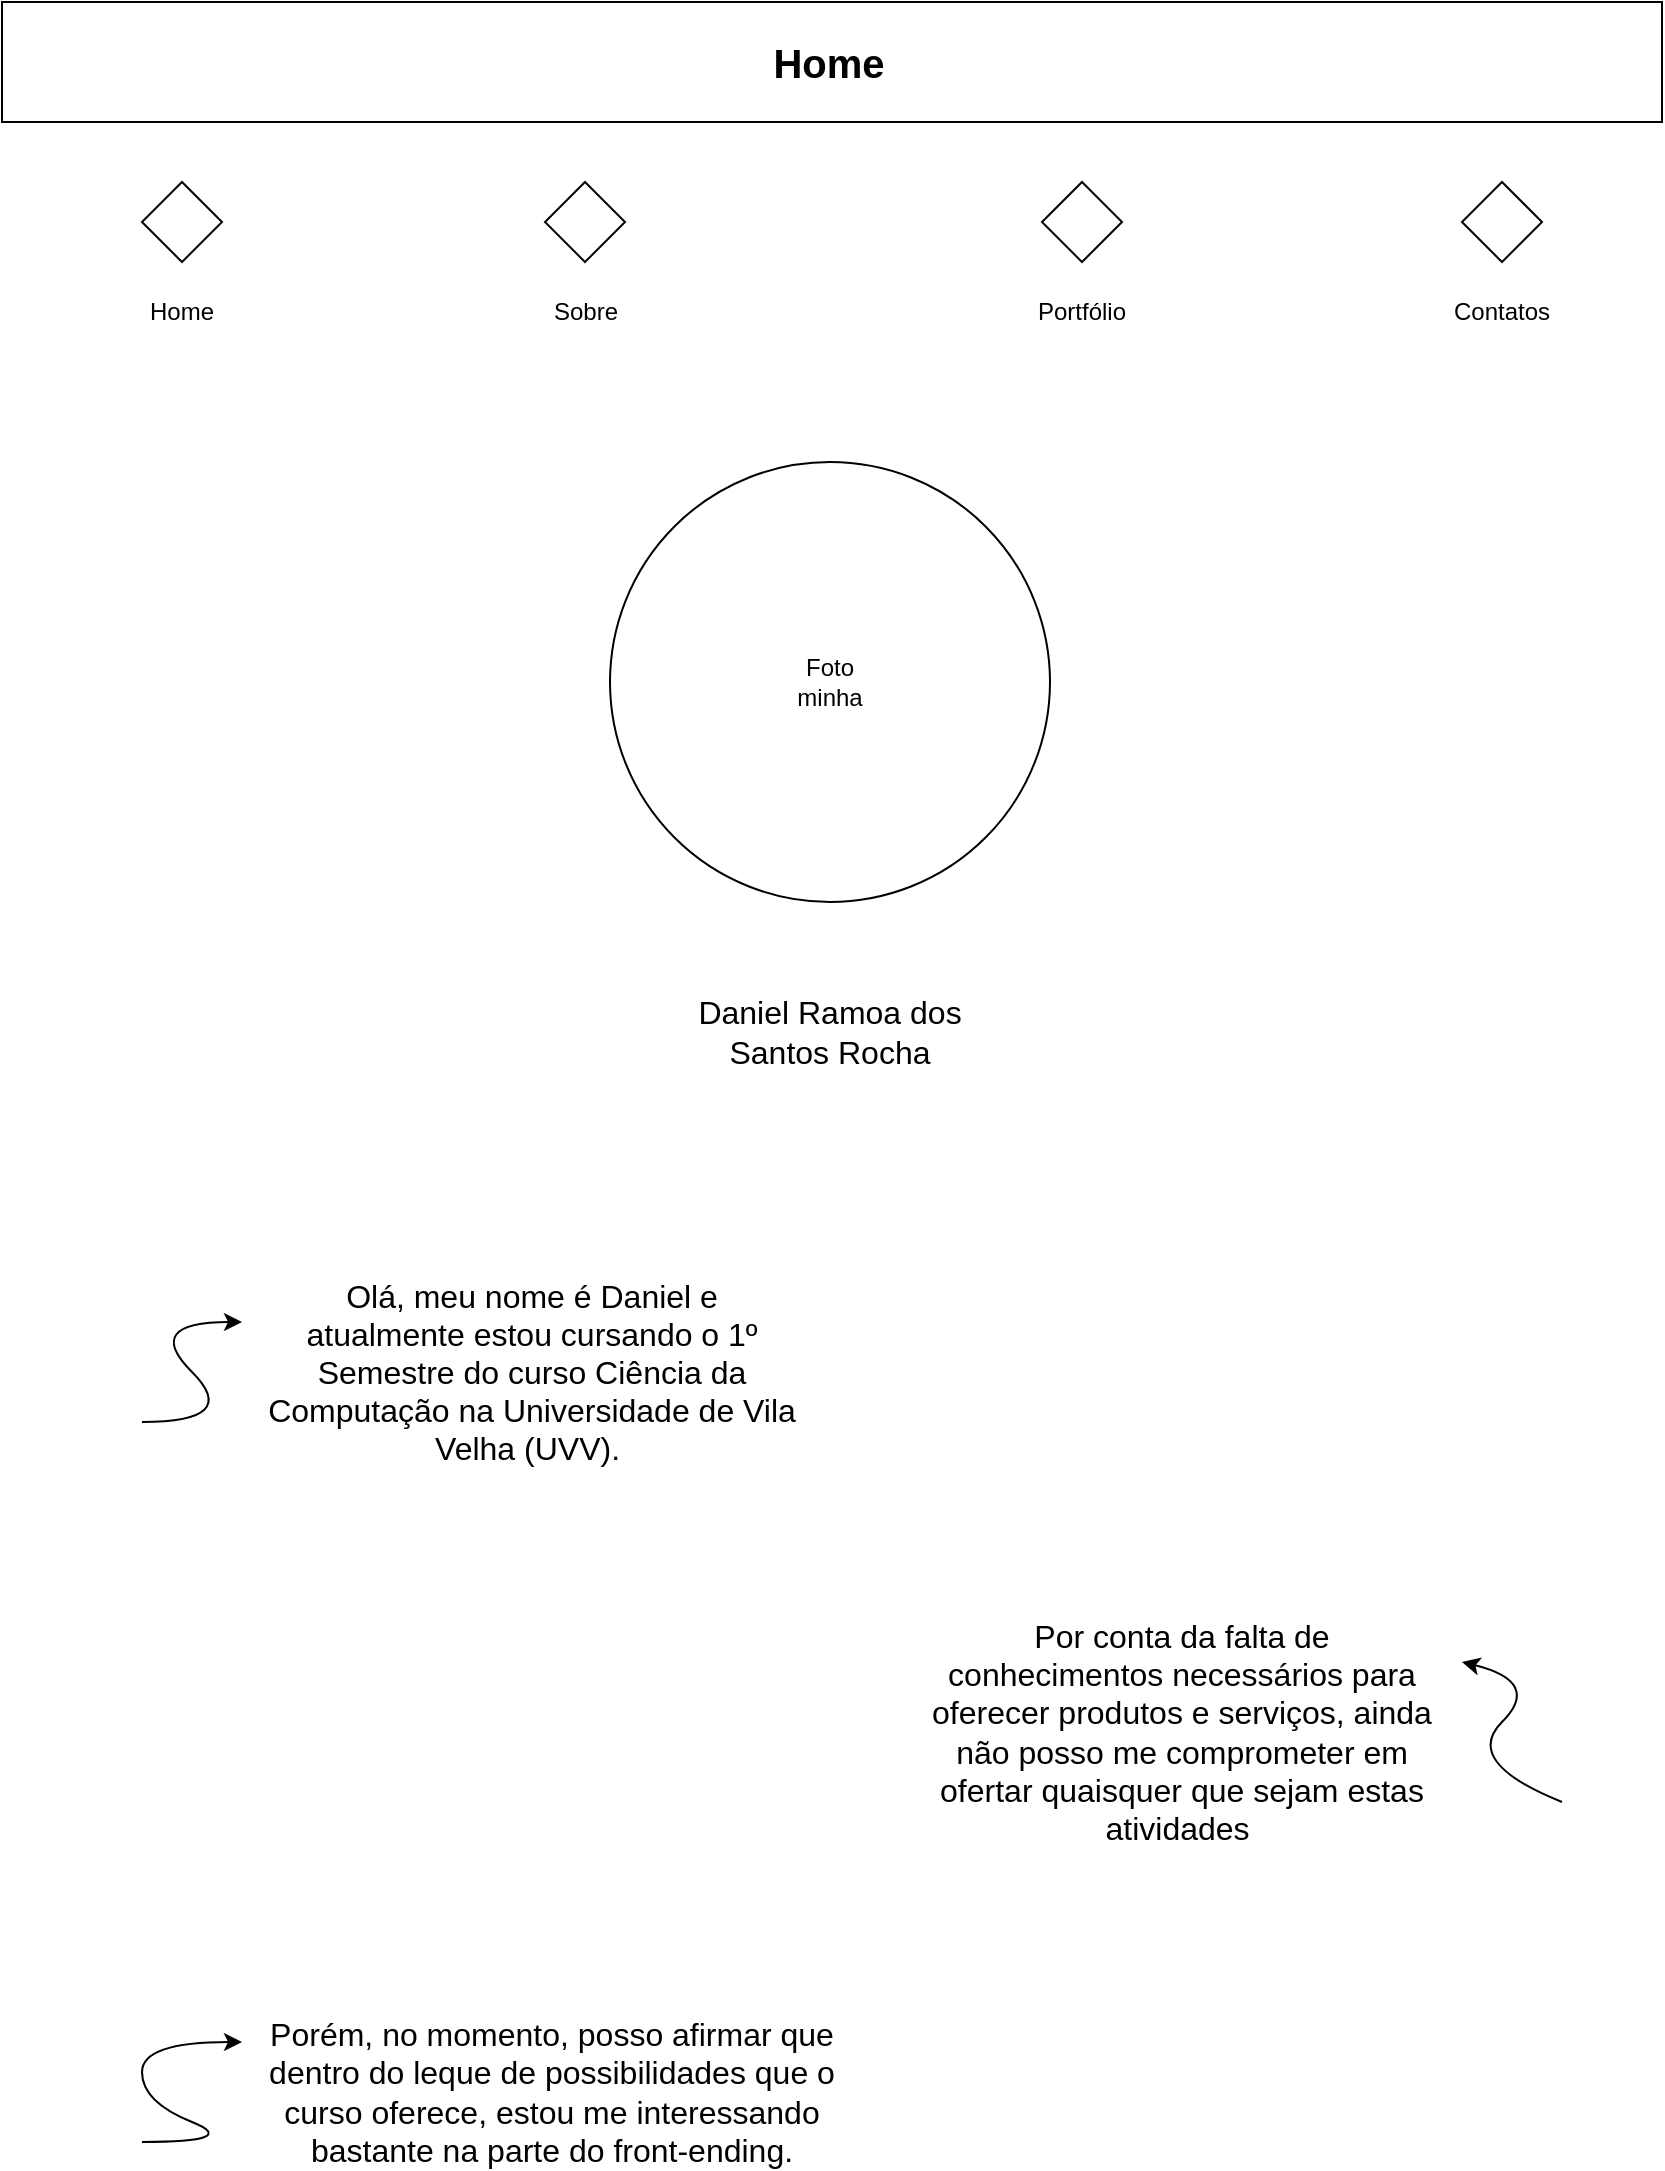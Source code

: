 <mxfile version="24.7.8" pages="4">
  <diagram name="Home" id="0M3PWV4N1hvaJ91ZI4oT">
    <mxGraphModel dx="996" dy="522" grid="1" gridSize="10" guides="1" tooltips="1" connect="1" arrows="1" fold="1" page="1" pageScale="1" pageWidth="827" pageHeight="1169" math="0" shadow="0">
      <root>
        <mxCell id="0" />
        <mxCell id="1" parent="0" />
        <mxCell id="ut1JCKEDM2ATsum3ZU6a-10" value="&lt;font style=&quot;font-size: 16px;&quot;&gt;Daniel Ramoa dos Santos Rocha&lt;/font&gt;" style="text;html=1;align=center;verticalAlign=middle;whiteSpace=wrap;rounded=0;" parent="1" vertex="1">
          <mxGeometry x="340.25" y="500" width="147.5" height="30" as="geometry" />
        </mxCell>
        <mxCell id="ut1JCKEDM2ATsum3ZU6a-22" value="" style="group" parent="1" vertex="1" connectable="0">
          <mxGeometry x="304" y="230" width="220" height="220" as="geometry" />
        </mxCell>
        <mxCell id="ut1JCKEDM2ATsum3ZU6a-8" value="" style="ellipse;whiteSpace=wrap;html=1;aspect=fixed;" parent="ut1JCKEDM2ATsum3ZU6a-22" vertex="1">
          <mxGeometry width="220" height="220" as="geometry" />
        </mxCell>
        <mxCell id="ut1JCKEDM2ATsum3ZU6a-9" value="Foto minha" style="text;html=1;align=center;verticalAlign=middle;whiteSpace=wrap;rounded=0;" parent="ut1JCKEDM2ATsum3ZU6a-22" vertex="1">
          <mxGeometry x="80" y="95" width="60" height="30" as="geometry" />
        </mxCell>
        <mxCell id="ut1JCKEDM2ATsum3ZU6a-23" value="&lt;span style=&quot;font-size: 16px;&quot;&gt;Olá, meu nome é Daniel e atualmente estou cursando o 1º Semestre do curso Ciência da Computação na Universidade de Vila Velha (UVV).&amp;nbsp;&lt;/span&gt;" style="text;html=1;align=center;verticalAlign=middle;whiteSpace=wrap;rounded=0;" parent="1" vertex="1">
          <mxGeometry x="130" y="670" width="270" height="30" as="geometry" />
        </mxCell>
        <mxCell id="ut1JCKEDM2ATsum3ZU6a-26" value="" style="curved=1;endArrow=classic;html=1;rounded=0;" parent="1" edge="1">
          <mxGeometry width="50" height="50" relative="1" as="geometry">
            <mxPoint x="70" y="710" as="sourcePoint" />
            <mxPoint x="120" y="660" as="targetPoint" />
            <Array as="points">
              <mxPoint x="120" y="710" />
              <mxPoint x="70" y="660" />
            </Array>
          </mxGeometry>
        </mxCell>
        <mxCell id="ut1JCKEDM2ATsum3ZU6a-27" value="" style="curved=1;endArrow=classic;html=1;rounded=0;" parent="1" edge="1">
          <mxGeometry width="50" height="50" relative="1" as="geometry">
            <mxPoint x="780" y="900" as="sourcePoint" />
            <mxPoint x="730" y="830" as="targetPoint" />
            <Array as="points">
              <mxPoint x="730" y="880" />
              <mxPoint x="770" y="840" />
            </Array>
          </mxGeometry>
        </mxCell>
        <mxCell id="ut1JCKEDM2ATsum3ZU6a-29" value="&lt;span style=&quot;font-size: 16px;&quot;&gt;Por conta da falta de conhecimentos necessários para oferecer produtos e serviços, ainda não posso me comprometer em ofertar quaisquer que sejam estas atividades&amp;nbsp;&lt;/span&gt;" style="text;html=1;align=center;verticalAlign=middle;whiteSpace=wrap;rounded=0;" parent="1" vertex="1">
          <mxGeometry x="460" y="850" width="260" height="30" as="geometry" />
        </mxCell>
        <mxCell id="ut1JCKEDM2ATsum3ZU6a-30" value="" style="curved=1;endArrow=classic;html=1;rounded=0;" parent="1" edge="1">
          <mxGeometry width="50" height="50" relative="1" as="geometry">
            <mxPoint x="70" y="1070" as="sourcePoint" />
            <mxPoint x="120" y="1020" as="targetPoint" />
            <Array as="points">
              <mxPoint x="120" y="1070" />
              <mxPoint x="70" y="1050" />
              <mxPoint x="70" y="1020" />
            </Array>
          </mxGeometry>
        </mxCell>
        <mxCell id="ut1JCKEDM2ATsum3ZU6a-32" value="&lt;span style=&quot;font-size: 16px;&quot;&gt;Porém, no momento, posso afirmar que dentro do leque de possibilidades que o curso oferece, estou me interessando bastante na parte do front-ending.&lt;/span&gt;" style="text;html=1;align=center;verticalAlign=middle;whiteSpace=wrap;rounded=0;" parent="1" vertex="1">
          <mxGeometry x="130" y="1030" width="290" height="30" as="geometry" />
        </mxCell>
        <mxCell id="uEpfXWKd6XvdAi7CW4_I-1" value="" style="group" vertex="1" connectable="0" parent="1">
          <mxGeometry width="830" height="60" as="geometry" />
        </mxCell>
        <mxCell id="ut1JCKEDM2ATsum3ZU6a-1" value="" style="rounded=0;whiteSpace=wrap;html=1;" parent="uEpfXWKd6XvdAi7CW4_I-1" vertex="1">
          <mxGeometry width="830" height="60" as="geometry" />
        </mxCell>
        <mxCell id="ut1JCKEDM2ATsum3ZU6a-11" value="&lt;span style=&quot;font-size: 20px;&quot;&gt;&lt;b&gt;Home&lt;/b&gt;&lt;/span&gt;" style="text;html=1;align=center;verticalAlign=middle;whiteSpace=wrap;rounded=0;" parent="uEpfXWKd6XvdAi7CW4_I-1" vertex="1">
          <mxGeometry x="311" y="15" width="205" height="30" as="geometry" />
        </mxCell>
        <mxCell id="-E_BbA8J___XIg8cAYq6-1" value="" style="group" vertex="1" connectable="0" parent="1">
          <mxGeometry x="60" y="90" width="720" height="80" as="geometry" />
        </mxCell>
        <mxCell id="ut1JCKEDM2ATsum3ZU6a-13" value="" style="rhombus;whiteSpace=wrap;html=1;" parent="-E_BbA8J___XIg8cAYq6-1" vertex="1">
          <mxGeometry x="211.5" width="40" height="40" as="geometry" />
        </mxCell>
        <mxCell id="ut1JCKEDM2ATsum3ZU6a-14" value="" style="rhombus;whiteSpace=wrap;html=1;" parent="-E_BbA8J___XIg8cAYq6-1" vertex="1">
          <mxGeometry x="460" width="40" height="40" as="geometry" />
        </mxCell>
        <mxCell id="ut1JCKEDM2ATsum3ZU6a-15" value="" style="rhombus;whiteSpace=wrap;html=1;" parent="-E_BbA8J___XIg8cAYq6-1" vertex="1">
          <mxGeometry x="670" width="40" height="40" as="geometry" />
        </mxCell>
        <mxCell id="ut1JCKEDM2ATsum3ZU6a-17" value="" style="rhombus;whiteSpace=wrap;html=1;" parent="-E_BbA8J___XIg8cAYq6-1" vertex="1">
          <mxGeometry x="10" width="40" height="40" as="geometry" />
        </mxCell>
        <mxCell id="ut1JCKEDM2ATsum3ZU6a-18" value="Home" style="text;html=1;align=center;verticalAlign=middle;whiteSpace=wrap;rounded=0;" parent="-E_BbA8J___XIg8cAYq6-1" vertex="1">
          <mxGeometry y="50" width="60" height="30" as="geometry" />
        </mxCell>
        <mxCell id="ut1JCKEDM2ATsum3ZU6a-19" value="Sobre" style="text;html=1;align=center;verticalAlign=middle;whiteSpace=wrap;rounded=0;" parent="-E_BbA8J___XIg8cAYq6-1" vertex="1">
          <mxGeometry x="201.5" y="50" width="60" height="30" as="geometry" />
        </mxCell>
        <mxCell id="ut1JCKEDM2ATsum3ZU6a-20" value="Portfólio" style="text;html=1;align=center;verticalAlign=middle;whiteSpace=wrap;rounded=0;" parent="-E_BbA8J___XIg8cAYq6-1" vertex="1">
          <mxGeometry x="450" y="50" width="60" height="30" as="geometry" />
        </mxCell>
        <mxCell id="ut1JCKEDM2ATsum3ZU6a-21" value="Contatos" style="text;html=1;align=center;verticalAlign=middle;whiteSpace=wrap;rounded=0;" parent="-E_BbA8J___XIg8cAYq6-1" vertex="1">
          <mxGeometry x="660" y="50" width="60" height="30" as="geometry" />
        </mxCell>
      </root>
    </mxGraphModel>
  </diagram>
  <diagram id="RZgV6RLajKC94gpQXThE" name="Sobre">
    <mxGraphModel dx="996" dy="522" grid="1" gridSize="10" guides="1" tooltips="1" connect="1" arrows="1" fold="1" page="1" pageScale="1" pageWidth="827" pageHeight="1169" math="0" shadow="0">
      <root>
        <mxCell id="0" />
        <mxCell id="1" parent="0" />
        <mxCell id="A2Rk0uhcuNg_nTakxSRq-1" value="" style="group" vertex="1" connectable="0" parent="1">
          <mxGeometry width="830" height="60" as="geometry" />
        </mxCell>
        <mxCell id="A2Rk0uhcuNg_nTakxSRq-2" value="" style="rounded=0;whiteSpace=wrap;html=1;" vertex="1" parent="A2Rk0uhcuNg_nTakxSRq-1">
          <mxGeometry width="830" height="60" as="geometry" />
        </mxCell>
        <mxCell id="A2Rk0uhcuNg_nTakxSRq-3" value="&lt;span style=&quot;font-size: 20px;&quot;&gt;&lt;b&gt;Sobre&lt;/b&gt;&lt;/span&gt;" style="text;html=1;align=center;verticalAlign=middle;whiteSpace=wrap;rounded=0;" vertex="1" parent="A2Rk0uhcuNg_nTakxSRq-1">
          <mxGeometry x="311" y="15" width="205" height="30" as="geometry" />
        </mxCell>
        <mxCell id="BTbr7GM_h6n0Fj9wAKMY-1" value="" style="group" vertex="1" connectable="0" parent="1">
          <mxGeometry x="60" y="90" width="720" height="80" as="geometry" />
        </mxCell>
        <mxCell id="BTbr7GM_h6n0Fj9wAKMY-2" value="" style="rhombus;whiteSpace=wrap;html=1;" vertex="1" parent="BTbr7GM_h6n0Fj9wAKMY-1">
          <mxGeometry x="211.5" width="40" height="40" as="geometry" />
        </mxCell>
        <mxCell id="BTbr7GM_h6n0Fj9wAKMY-3" value="" style="rhombus;whiteSpace=wrap;html=1;" vertex="1" parent="BTbr7GM_h6n0Fj9wAKMY-1">
          <mxGeometry x="460" width="40" height="40" as="geometry" />
        </mxCell>
        <mxCell id="BTbr7GM_h6n0Fj9wAKMY-4" value="" style="rhombus;whiteSpace=wrap;html=1;" vertex="1" parent="BTbr7GM_h6n0Fj9wAKMY-1">
          <mxGeometry x="670" width="40" height="40" as="geometry" />
        </mxCell>
        <mxCell id="BTbr7GM_h6n0Fj9wAKMY-5" value="" style="rhombus;whiteSpace=wrap;html=1;" vertex="1" parent="BTbr7GM_h6n0Fj9wAKMY-1">
          <mxGeometry x="10" width="40" height="40" as="geometry" />
        </mxCell>
        <mxCell id="BTbr7GM_h6n0Fj9wAKMY-6" value="Home" style="text;html=1;align=center;verticalAlign=middle;whiteSpace=wrap;rounded=0;" vertex="1" parent="BTbr7GM_h6n0Fj9wAKMY-1">
          <mxGeometry y="50" width="60" height="30" as="geometry" />
        </mxCell>
        <mxCell id="BTbr7GM_h6n0Fj9wAKMY-7" value="Sobre" style="text;html=1;align=center;verticalAlign=middle;whiteSpace=wrap;rounded=0;" vertex="1" parent="BTbr7GM_h6n0Fj9wAKMY-1">
          <mxGeometry x="201.5" y="50" width="60" height="30" as="geometry" />
        </mxCell>
        <mxCell id="BTbr7GM_h6n0Fj9wAKMY-8" value="Portfólio" style="text;html=1;align=center;verticalAlign=middle;whiteSpace=wrap;rounded=0;" vertex="1" parent="BTbr7GM_h6n0Fj9wAKMY-1">
          <mxGeometry x="450" y="50" width="60" height="30" as="geometry" />
        </mxCell>
        <mxCell id="BTbr7GM_h6n0Fj9wAKMY-9" value="Contatos" style="text;html=1;align=center;verticalAlign=middle;whiteSpace=wrap;rounded=0;" vertex="1" parent="BTbr7GM_h6n0Fj9wAKMY-1">
          <mxGeometry x="660" y="50" width="60" height="30" as="geometry" />
        </mxCell>
        <mxCell id="mFuZ6W0BASkDM1_EMWXl-2" value="" style="rounded=0;whiteSpace=wrap;html=1;" vertex="1" parent="1">
          <mxGeometry x="210" y="240" width="420" height="200" as="geometry" />
        </mxCell>
        <mxCell id="mFuZ6W0BASkDM1_EMWXl-3" value="Outra foto minha" style="text;html=1;align=center;verticalAlign=middle;whiteSpace=wrap;rounded=0;" vertex="1" parent="1">
          <mxGeometry x="370" y="325" width="100" height="30" as="geometry" />
        </mxCell>
        <mxCell id="mFuZ6W0BASkDM1_EMWXl-4" value="" style="rounded=1;whiteSpace=wrap;html=1;" vertex="1" parent="1">
          <mxGeometry x="90" y="540" width="270" height="430" as="geometry" />
        </mxCell>
        <mxCell id="mFuZ6W0BASkDM1_EMWXl-6" value="" style="rounded=1;whiteSpace=wrap;html=1;" vertex="1" parent="1">
          <mxGeometry x="480" y="540" width="270" height="430" as="geometry" />
        </mxCell>
        <mxCell id="mFuZ6W0BASkDM1_EMWXl-7" value="Trajetória de vida e acadêmica" style="text;html=1;align=center;verticalAlign=middle;whiteSpace=wrap;rounded=0;" vertex="1" parent="1">
          <mxGeometry x="195" y="730" width="60" height="30" as="geometry" />
        </mxCell>
        <mxCell id="mFuZ6W0BASkDM1_EMWXl-8" value="Qualidades" style="text;html=1;align=center;verticalAlign=middle;whiteSpace=wrap;rounded=0;" vertex="1" parent="1">
          <mxGeometry x="585" y="730" width="60" height="30" as="geometry" />
        </mxCell>
      </root>
    </mxGraphModel>
  </diagram>
  <diagram id="SY6y8fWt44FCkxMS-m-E" name="Portfólio">
    <mxGraphModel dx="1823" dy="522" grid="1" gridSize="10" guides="1" tooltips="1" connect="1" arrows="1" fold="1" page="1" pageScale="1" pageWidth="827" pageHeight="1169" math="0" shadow="0">
      <root>
        <mxCell id="0" />
        <mxCell id="1" parent="0" />
        <mxCell id="gqdkYvPsTquFR--Oq32v-14" value="" style="group" vertex="1" connectable="0" parent="1">
          <mxGeometry x="120" y="260" width="595" height="300" as="geometry" />
        </mxCell>
        <mxCell id="gqdkYvPsTquFR--Oq32v-12" value="Feito" style="text;html=1;align=center;verticalAlign=middle;whiteSpace=wrap;rounded=0;" vertex="1" parent="gqdkYvPsTquFR--Oq32v-14">
          <mxGeometry x="70" y="65" width="60" height="30" as="geometry" />
        </mxCell>
        <mxCell id="gqdkYvPsTquFR--Oq32v-20" value="" style="group" vertex="1" connectable="0" parent="gqdkYvPsTquFR--Oq32v-14">
          <mxGeometry x="395" y="50" width="200" height="250" as="geometry" />
        </mxCell>
        <mxCell id="gqdkYvPsTquFR--Oq32v-21" value="" style="rounded=0;whiteSpace=wrap;html=1;" vertex="1" parent="gqdkYvPsTquFR--Oq32v-20">
          <mxGeometry width="200" height="160" as="geometry" />
        </mxCell>
        <mxCell id="gqdkYvPsTquFR--Oq32v-22" value="" style="rounded=1;whiteSpace=wrap;html=1;" vertex="1" parent="gqdkYvPsTquFR--Oq32v-20">
          <mxGeometry x="40" y="190" width="120" height="60" as="geometry" />
        </mxCell>
        <mxCell id="gqdkYvPsTquFR--Oq32v-23" value="Feito" style="text;html=1;align=center;verticalAlign=middle;whiteSpace=wrap;rounded=0;" vertex="1" parent="gqdkYvPsTquFR--Oq32v-20">
          <mxGeometry x="70" y="65" width="60" height="30" as="geometry" />
        </mxCell>
        <mxCell id="gqdkYvPsTquFR--Oq32v-24" value="Descrição" style="text;html=1;align=center;verticalAlign=middle;whiteSpace=wrap;rounded=0;" vertex="1" parent="gqdkYvPsTquFR--Oq32v-20">
          <mxGeometry x="70" y="205" width="60" height="30" as="geometry" />
        </mxCell>
        <mxCell id="gqdkYvPsTquFR--Oq32v-15" value="" style="group" vertex="1" connectable="0" parent="gqdkYvPsTquFR--Oq32v-14">
          <mxGeometry y="50" width="200" height="250" as="geometry" />
        </mxCell>
        <mxCell id="gqdkYvPsTquFR--Oq32v-16" value="" style="rounded=0;whiteSpace=wrap;html=1;" vertex="1" parent="gqdkYvPsTquFR--Oq32v-15">
          <mxGeometry width="200" height="160" as="geometry" />
        </mxCell>
        <mxCell id="gqdkYvPsTquFR--Oq32v-17" value="" style="rounded=1;whiteSpace=wrap;html=1;" vertex="1" parent="gqdkYvPsTquFR--Oq32v-15">
          <mxGeometry x="40" y="190" width="120" height="60" as="geometry" />
        </mxCell>
        <mxCell id="gqdkYvPsTquFR--Oq32v-18" value="Feito" style="text;html=1;align=center;verticalAlign=middle;whiteSpace=wrap;rounded=0;" vertex="1" parent="gqdkYvPsTquFR--Oq32v-15">
          <mxGeometry x="70" y="65" width="60" height="30" as="geometry" />
        </mxCell>
        <mxCell id="gqdkYvPsTquFR--Oq32v-19" value="Descrição" style="text;html=1;align=center;verticalAlign=middle;whiteSpace=wrap;rounded=0;" vertex="1" parent="gqdkYvPsTquFR--Oq32v-15">
          <mxGeometry x="70" y="205" width="60" height="30" as="geometry" />
        </mxCell>
        <mxCell id="gqdkYvPsTquFR--Oq32v-25" value="" style="group" vertex="1" connectable="0" parent="1">
          <mxGeometry x="120" y="710" width="200" height="250" as="geometry" />
        </mxCell>
        <mxCell id="gqdkYvPsTquFR--Oq32v-26" value="" style="rounded=0;whiteSpace=wrap;html=1;" vertex="1" parent="gqdkYvPsTquFR--Oq32v-25">
          <mxGeometry width="200" height="160" as="geometry" />
        </mxCell>
        <mxCell id="gqdkYvPsTquFR--Oq32v-27" value="" style="rounded=1;whiteSpace=wrap;html=1;" vertex="1" parent="gqdkYvPsTquFR--Oq32v-25">
          <mxGeometry x="40" y="190" width="120" height="60" as="geometry" />
        </mxCell>
        <mxCell id="gqdkYvPsTquFR--Oq32v-28" value="Feito" style="text;html=1;align=center;verticalAlign=middle;whiteSpace=wrap;rounded=0;" vertex="1" parent="gqdkYvPsTquFR--Oq32v-25">
          <mxGeometry x="70" y="65" width="60" height="30" as="geometry" />
        </mxCell>
        <mxCell id="gqdkYvPsTquFR--Oq32v-29" value="Descrição" style="text;html=1;align=center;verticalAlign=middle;whiteSpace=wrap;rounded=0;" vertex="1" parent="gqdkYvPsTquFR--Oq32v-25">
          <mxGeometry x="70" y="205" width="60" height="30" as="geometry" />
        </mxCell>
        <mxCell id="gqdkYvPsTquFR--Oq32v-30" value="" style="group" vertex="1" connectable="0" parent="1">
          <mxGeometry x="520" y="710" width="200" height="250" as="geometry" />
        </mxCell>
        <mxCell id="gqdkYvPsTquFR--Oq32v-31" value="" style="rounded=0;whiteSpace=wrap;html=1;" vertex="1" parent="gqdkYvPsTquFR--Oq32v-30">
          <mxGeometry width="200" height="160" as="geometry" />
        </mxCell>
        <mxCell id="gqdkYvPsTquFR--Oq32v-32" value="" style="rounded=1;whiteSpace=wrap;html=1;" vertex="1" parent="gqdkYvPsTquFR--Oq32v-30">
          <mxGeometry x="40" y="190" width="120" height="60" as="geometry" />
        </mxCell>
        <mxCell id="gqdkYvPsTquFR--Oq32v-33" value="Feito" style="text;html=1;align=center;verticalAlign=middle;whiteSpace=wrap;rounded=0;" vertex="1" parent="gqdkYvPsTquFR--Oq32v-30">
          <mxGeometry x="70" y="65" width="60" height="30" as="geometry" />
        </mxCell>
        <mxCell id="gqdkYvPsTquFR--Oq32v-34" value="Descrição" style="text;html=1;align=center;verticalAlign=middle;whiteSpace=wrap;rounded=0;" vertex="1" parent="gqdkYvPsTquFR--Oq32v-30">
          <mxGeometry x="70" y="205" width="60" height="30" as="geometry" />
        </mxCell>
        <mxCell id="XZNWuqKtkFy7MVQhywgN-2" value="" style="group" vertex="1" connectable="0" parent="1">
          <mxGeometry x="-1" width="830" height="170" as="geometry" />
        </mxCell>
        <mxCell id="XZNWuqKtkFy7MVQhywgN-1" value="" style="group" vertex="1" connectable="0" parent="XZNWuqKtkFy7MVQhywgN-2">
          <mxGeometry width="830" height="170" as="geometry" />
        </mxCell>
        <mxCell id="NiR3ltfascTwy5ZZ3mSB-1" value="" style="rounded=0;whiteSpace=wrap;html=1;" vertex="1" parent="XZNWuqKtkFy7MVQhywgN-1">
          <mxGeometry width="830" height="60" as="geometry" />
        </mxCell>
        <mxCell id="rwj4YPYRcU-nbG8ERvQI-1" value="" style="group" vertex="1" connectable="0" parent="XZNWuqKtkFy7MVQhywgN-1">
          <mxGeometry x="55" y="90" width="720" height="80" as="geometry" />
        </mxCell>
        <mxCell id="rwj4YPYRcU-nbG8ERvQI-2" value="" style="rhombus;whiteSpace=wrap;html=1;" vertex="1" parent="rwj4YPYRcU-nbG8ERvQI-1">
          <mxGeometry x="211.5" width="40" height="40" as="geometry" />
        </mxCell>
        <mxCell id="rwj4YPYRcU-nbG8ERvQI-3" value="" style="rhombus;whiteSpace=wrap;html=1;" vertex="1" parent="rwj4YPYRcU-nbG8ERvQI-1">
          <mxGeometry x="460" width="40" height="40" as="geometry" />
        </mxCell>
        <mxCell id="rwj4YPYRcU-nbG8ERvQI-4" value="" style="rhombus;whiteSpace=wrap;html=1;" vertex="1" parent="rwj4YPYRcU-nbG8ERvQI-1">
          <mxGeometry x="670" width="40" height="40" as="geometry" />
        </mxCell>
        <mxCell id="rwj4YPYRcU-nbG8ERvQI-5" value="" style="rhombus;whiteSpace=wrap;html=1;" vertex="1" parent="rwj4YPYRcU-nbG8ERvQI-1">
          <mxGeometry x="10" width="40" height="40" as="geometry" />
        </mxCell>
        <mxCell id="rwj4YPYRcU-nbG8ERvQI-6" value="Home" style="text;html=1;align=center;verticalAlign=middle;whiteSpace=wrap;rounded=0;" vertex="1" parent="rwj4YPYRcU-nbG8ERvQI-1">
          <mxGeometry y="50" width="60" height="30" as="geometry" />
        </mxCell>
        <mxCell id="rwj4YPYRcU-nbG8ERvQI-7" value="Sobre" style="text;html=1;align=center;verticalAlign=middle;whiteSpace=wrap;rounded=0;" vertex="1" parent="rwj4YPYRcU-nbG8ERvQI-1">
          <mxGeometry x="201.5" y="50" width="60" height="30" as="geometry" />
        </mxCell>
        <mxCell id="rwj4YPYRcU-nbG8ERvQI-8" value="Portfólio" style="text;html=1;align=center;verticalAlign=middle;whiteSpace=wrap;rounded=0;" vertex="1" parent="rwj4YPYRcU-nbG8ERvQI-1">
          <mxGeometry x="450" y="50" width="60" height="30" as="geometry" />
        </mxCell>
        <mxCell id="rwj4YPYRcU-nbG8ERvQI-9" value="Contatos" style="text;html=1;align=center;verticalAlign=middle;whiteSpace=wrap;rounded=0;" vertex="1" parent="rwj4YPYRcU-nbG8ERvQI-1">
          <mxGeometry x="660" y="50" width="60" height="30" as="geometry" />
        </mxCell>
        <mxCell id="NiR3ltfascTwy5ZZ3mSB-2" value="&lt;span style=&quot;font-size: 20px;&quot;&gt;&lt;b&gt;Portfólio&lt;/b&gt;&lt;/span&gt;" style="text;html=1;align=center;verticalAlign=middle;whiteSpace=wrap;rounded=0;" vertex="1" parent="XZNWuqKtkFy7MVQhywgN-2">
          <mxGeometry x="311" y="15" width="205" height="30" as="geometry" />
        </mxCell>
      </root>
    </mxGraphModel>
  </diagram>
  <diagram id="wgvf4hMZn9kVGMS_hKgO" name="Contatos">
    <mxGraphModel dx="996" dy="522" grid="1" gridSize="10" guides="1" tooltips="1" connect="1" arrows="1" fold="1" page="1" pageScale="1" pageWidth="827" pageHeight="1169" math="0" shadow="0">
      <root>
        <mxCell id="0" />
        <mxCell id="1" parent="0" />
        <mxCell id="akuQHK_69xvmKrCeDBvr-1" value="" style="group" vertex="1" connectable="0" parent="1">
          <mxGeometry width="830" height="170" as="geometry" />
        </mxCell>
        <mxCell id="akuQHK_69xvmKrCeDBvr-2" value="" style="group" vertex="1" connectable="0" parent="akuQHK_69xvmKrCeDBvr-1">
          <mxGeometry width="830" height="170" as="geometry" />
        </mxCell>
        <mxCell id="akuQHK_69xvmKrCeDBvr-3" value="" style="rounded=0;whiteSpace=wrap;html=1;" vertex="1" parent="akuQHK_69xvmKrCeDBvr-2">
          <mxGeometry width="830" height="60" as="geometry" />
        </mxCell>
        <mxCell id="akuQHK_69xvmKrCeDBvr-4" value="" style="group" vertex="1" connectable="0" parent="akuQHK_69xvmKrCeDBvr-2">
          <mxGeometry x="55" y="90" width="720" height="80" as="geometry" />
        </mxCell>
        <mxCell id="akuQHK_69xvmKrCeDBvr-5" value="" style="rhombus;whiteSpace=wrap;html=1;" vertex="1" parent="akuQHK_69xvmKrCeDBvr-4">
          <mxGeometry x="211.5" width="40" height="40" as="geometry" />
        </mxCell>
        <mxCell id="akuQHK_69xvmKrCeDBvr-6" value="" style="rhombus;whiteSpace=wrap;html=1;" vertex="1" parent="akuQHK_69xvmKrCeDBvr-4">
          <mxGeometry x="460" width="40" height="40" as="geometry" />
        </mxCell>
        <mxCell id="akuQHK_69xvmKrCeDBvr-7" value="" style="rhombus;whiteSpace=wrap;html=1;" vertex="1" parent="akuQHK_69xvmKrCeDBvr-4">
          <mxGeometry x="670" width="40" height="40" as="geometry" />
        </mxCell>
        <mxCell id="akuQHK_69xvmKrCeDBvr-8" value="" style="rhombus;whiteSpace=wrap;html=1;" vertex="1" parent="akuQHK_69xvmKrCeDBvr-4">
          <mxGeometry x="10" width="40" height="40" as="geometry" />
        </mxCell>
        <mxCell id="akuQHK_69xvmKrCeDBvr-9" value="Home" style="text;html=1;align=center;verticalAlign=middle;whiteSpace=wrap;rounded=0;" vertex="1" parent="akuQHK_69xvmKrCeDBvr-4">
          <mxGeometry y="50" width="60" height="30" as="geometry" />
        </mxCell>
        <mxCell id="akuQHK_69xvmKrCeDBvr-10" value="Sobre" style="text;html=1;align=center;verticalAlign=middle;whiteSpace=wrap;rounded=0;" vertex="1" parent="akuQHK_69xvmKrCeDBvr-4">
          <mxGeometry x="201.5" y="50" width="60" height="30" as="geometry" />
        </mxCell>
        <mxCell id="akuQHK_69xvmKrCeDBvr-11" value="Portfólio" style="text;html=1;align=center;verticalAlign=middle;whiteSpace=wrap;rounded=0;" vertex="1" parent="akuQHK_69xvmKrCeDBvr-4">
          <mxGeometry x="450" y="50" width="60" height="30" as="geometry" />
        </mxCell>
        <mxCell id="akuQHK_69xvmKrCeDBvr-12" value="Contatos" style="text;html=1;align=center;verticalAlign=middle;whiteSpace=wrap;rounded=0;" vertex="1" parent="akuQHK_69xvmKrCeDBvr-4">
          <mxGeometry x="660" y="50" width="60" height="30" as="geometry" />
        </mxCell>
        <mxCell id="akuQHK_69xvmKrCeDBvr-13" value="&lt;span style=&quot;font-size: 20px;&quot;&gt;&lt;b&gt;Contatos&lt;/b&gt;&lt;/span&gt;" style="text;html=1;align=center;verticalAlign=middle;whiteSpace=wrap;rounded=0;" vertex="1" parent="akuQHK_69xvmKrCeDBvr-1">
          <mxGeometry x="311" y="15" width="205" height="30" as="geometry" />
        </mxCell>
        <mxCell id="akuQHK_69xvmKrCeDBvr-23" value="" style="group" vertex="1" connectable="0" parent="1">
          <mxGeometry x="582.5" y="320" width="125" height="160" as="geometry" />
        </mxCell>
        <mxCell id="akuQHK_69xvmKrCeDBvr-15" value="" style="rounded=0;whiteSpace=wrap;html=1;" vertex="1" parent="akuQHK_69xvmKrCeDBvr-23">
          <mxGeometry x="17.5" width="90" height="90" as="geometry" />
        </mxCell>
        <mxCell id="akuQHK_69xvmKrCeDBvr-20" value="" style="rounded=1;whiteSpace=wrap;html=1;" vertex="1" parent="akuQHK_69xvmKrCeDBvr-23">
          <mxGeometry y="130" width="125" height="30" as="geometry" />
        </mxCell>
        <mxCell id="akuQHK_69xvmKrCeDBvr-21" value="Instagram" style="text;html=1;align=center;verticalAlign=middle;whiteSpace=wrap;rounded=0;" vertex="1" parent="akuQHK_69xvmKrCeDBvr-23">
          <mxGeometry x="32.5" y="30" width="60" height="30" as="geometry" />
        </mxCell>
        <mxCell id="akuQHK_69xvmKrCeDBvr-22" value="@" style="text;html=1;align=center;verticalAlign=middle;whiteSpace=wrap;rounded=0;" vertex="1" parent="akuQHK_69xvmKrCeDBvr-23">
          <mxGeometry x="32.5" y="130" width="60" height="30" as="geometry" />
        </mxCell>
        <mxCell id="akuQHK_69xvmKrCeDBvr-24" value="" style="group" vertex="1" connectable="0" parent="1">
          <mxGeometry x="140" y="320" width="125" height="160" as="geometry" />
        </mxCell>
        <mxCell id="akuQHK_69xvmKrCeDBvr-25" value="" style="rounded=0;whiteSpace=wrap;html=1;" vertex="1" parent="akuQHK_69xvmKrCeDBvr-24">
          <mxGeometry x="17.5" width="90" height="90" as="geometry" />
        </mxCell>
        <mxCell id="akuQHK_69xvmKrCeDBvr-26" value="" style="rounded=1;whiteSpace=wrap;html=1;" vertex="1" parent="akuQHK_69xvmKrCeDBvr-24">
          <mxGeometry y="130" width="125" height="30" as="geometry" />
        </mxCell>
        <mxCell id="akuQHK_69xvmKrCeDBvr-27" value="Whatsapp" style="text;html=1;align=center;verticalAlign=middle;whiteSpace=wrap;rounded=0;" vertex="1" parent="akuQHK_69xvmKrCeDBvr-24">
          <mxGeometry x="32.5" y="30" width="60" height="30" as="geometry" />
        </mxCell>
        <mxCell id="akuQHK_69xvmKrCeDBvr-28" value="Número" style="text;html=1;align=center;verticalAlign=middle;whiteSpace=wrap;rounded=0;" vertex="1" parent="akuQHK_69xvmKrCeDBvr-24">
          <mxGeometry x="32.5" y="130" width="60" height="30" as="geometry" />
        </mxCell>
        <mxCell id="akuQHK_69xvmKrCeDBvr-29" value="" style="group" vertex="1" connectable="0" parent="1">
          <mxGeometry x="140" y="640" width="125" height="160" as="geometry" />
        </mxCell>
        <mxCell id="akuQHK_69xvmKrCeDBvr-30" value="" style="rounded=0;whiteSpace=wrap;html=1;" vertex="1" parent="akuQHK_69xvmKrCeDBvr-29">
          <mxGeometry x="17.5" width="90" height="90" as="geometry" />
        </mxCell>
        <mxCell id="akuQHK_69xvmKrCeDBvr-31" value="" style="rounded=1;whiteSpace=wrap;html=1;" vertex="1" parent="akuQHK_69xvmKrCeDBvr-29">
          <mxGeometry y="130" width="125" height="30" as="geometry" />
        </mxCell>
        <mxCell id="akuQHK_69xvmKrCeDBvr-32" value="Github" style="text;html=1;align=center;verticalAlign=middle;whiteSpace=wrap;rounded=0;" vertex="1" parent="akuQHK_69xvmKrCeDBvr-29">
          <mxGeometry x="32.5" y="30" width="60" height="30" as="geometry" />
        </mxCell>
        <mxCell id="akuQHK_69xvmKrCeDBvr-33" value="Tag" style="text;html=1;align=center;verticalAlign=middle;whiteSpace=wrap;rounded=0;" vertex="1" parent="akuQHK_69xvmKrCeDBvr-29">
          <mxGeometry x="32.5" y="130" width="60" height="30" as="geometry" />
        </mxCell>
        <mxCell id="akuQHK_69xvmKrCeDBvr-34" value="" style="group" vertex="1" connectable="0" parent="1">
          <mxGeometry x="580" y="640" width="125" height="160" as="geometry" />
        </mxCell>
        <mxCell id="akuQHK_69xvmKrCeDBvr-35" value="" style="rounded=0;whiteSpace=wrap;html=1;" vertex="1" parent="akuQHK_69xvmKrCeDBvr-34">
          <mxGeometry x="17.5" width="90" height="90" as="geometry" />
        </mxCell>
        <mxCell id="akuQHK_69xvmKrCeDBvr-36" value="" style="rounded=1;whiteSpace=wrap;html=1;" vertex="1" parent="akuQHK_69xvmKrCeDBvr-34">
          <mxGeometry y="130" width="125" height="30" as="geometry" />
        </mxCell>
        <mxCell id="akuQHK_69xvmKrCeDBvr-37" value="LinkedIn" style="text;html=1;align=center;verticalAlign=middle;whiteSpace=wrap;rounded=0;" vertex="1" parent="akuQHK_69xvmKrCeDBvr-34">
          <mxGeometry x="32.5" y="30" width="60" height="30" as="geometry" />
        </mxCell>
        <mxCell id="akuQHK_69xvmKrCeDBvr-38" value="@" style="text;html=1;align=center;verticalAlign=middle;whiteSpace=wrap;rounded=0;" vertex="1" parent="akuQHK_69xvmKrCeDBvr-34">
          <mxGeometry x="32.5" y="130" width="60" height="30" as="geometry" />
        </mxCell>
      </root>
    </mxGraphModel>
  </diagram>
</mxfile>
